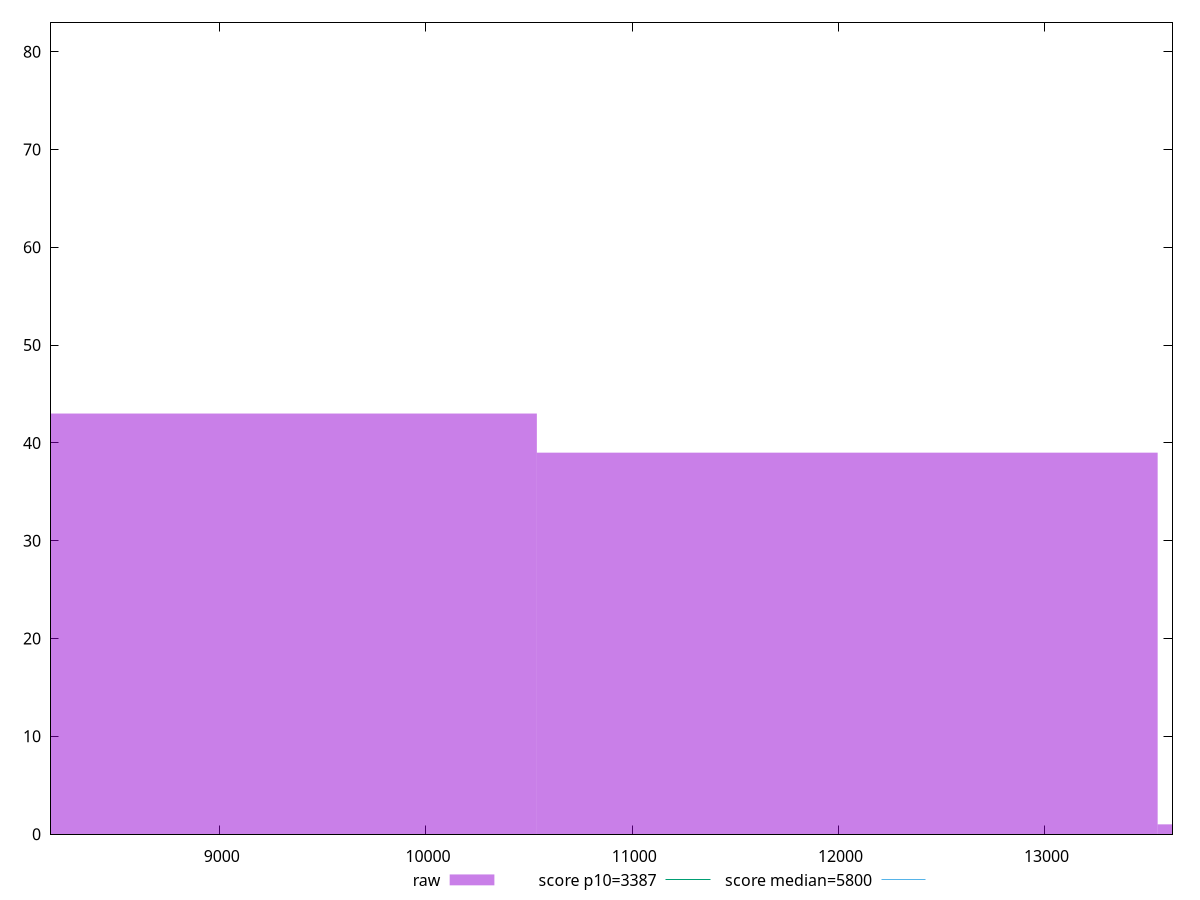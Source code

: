 reset

$raw <<EOF
12043.05593700563 39
9032.291952754224 43
15053.819921257038 1
EOF

set key outside below
set boxwidth 3010.7639842514077
set xrange [8176.542550848391:13620.416099616217]
set yrange [0:83]
set trange [0:83]
set style fill transparent solid 0.5 noborder

set parametric
set terminal svg size 640, 490 enhanced background rgb 'white'
set output "reports/report_00027_2021-02-24T12-40-31.850Z/speed-index/samples/astro/raw/histogram.svg"

plot $raw title "raw" with boxes, \
     3387,t title "score p10=3387", \
     5800,t title "score median=5800"

reset
